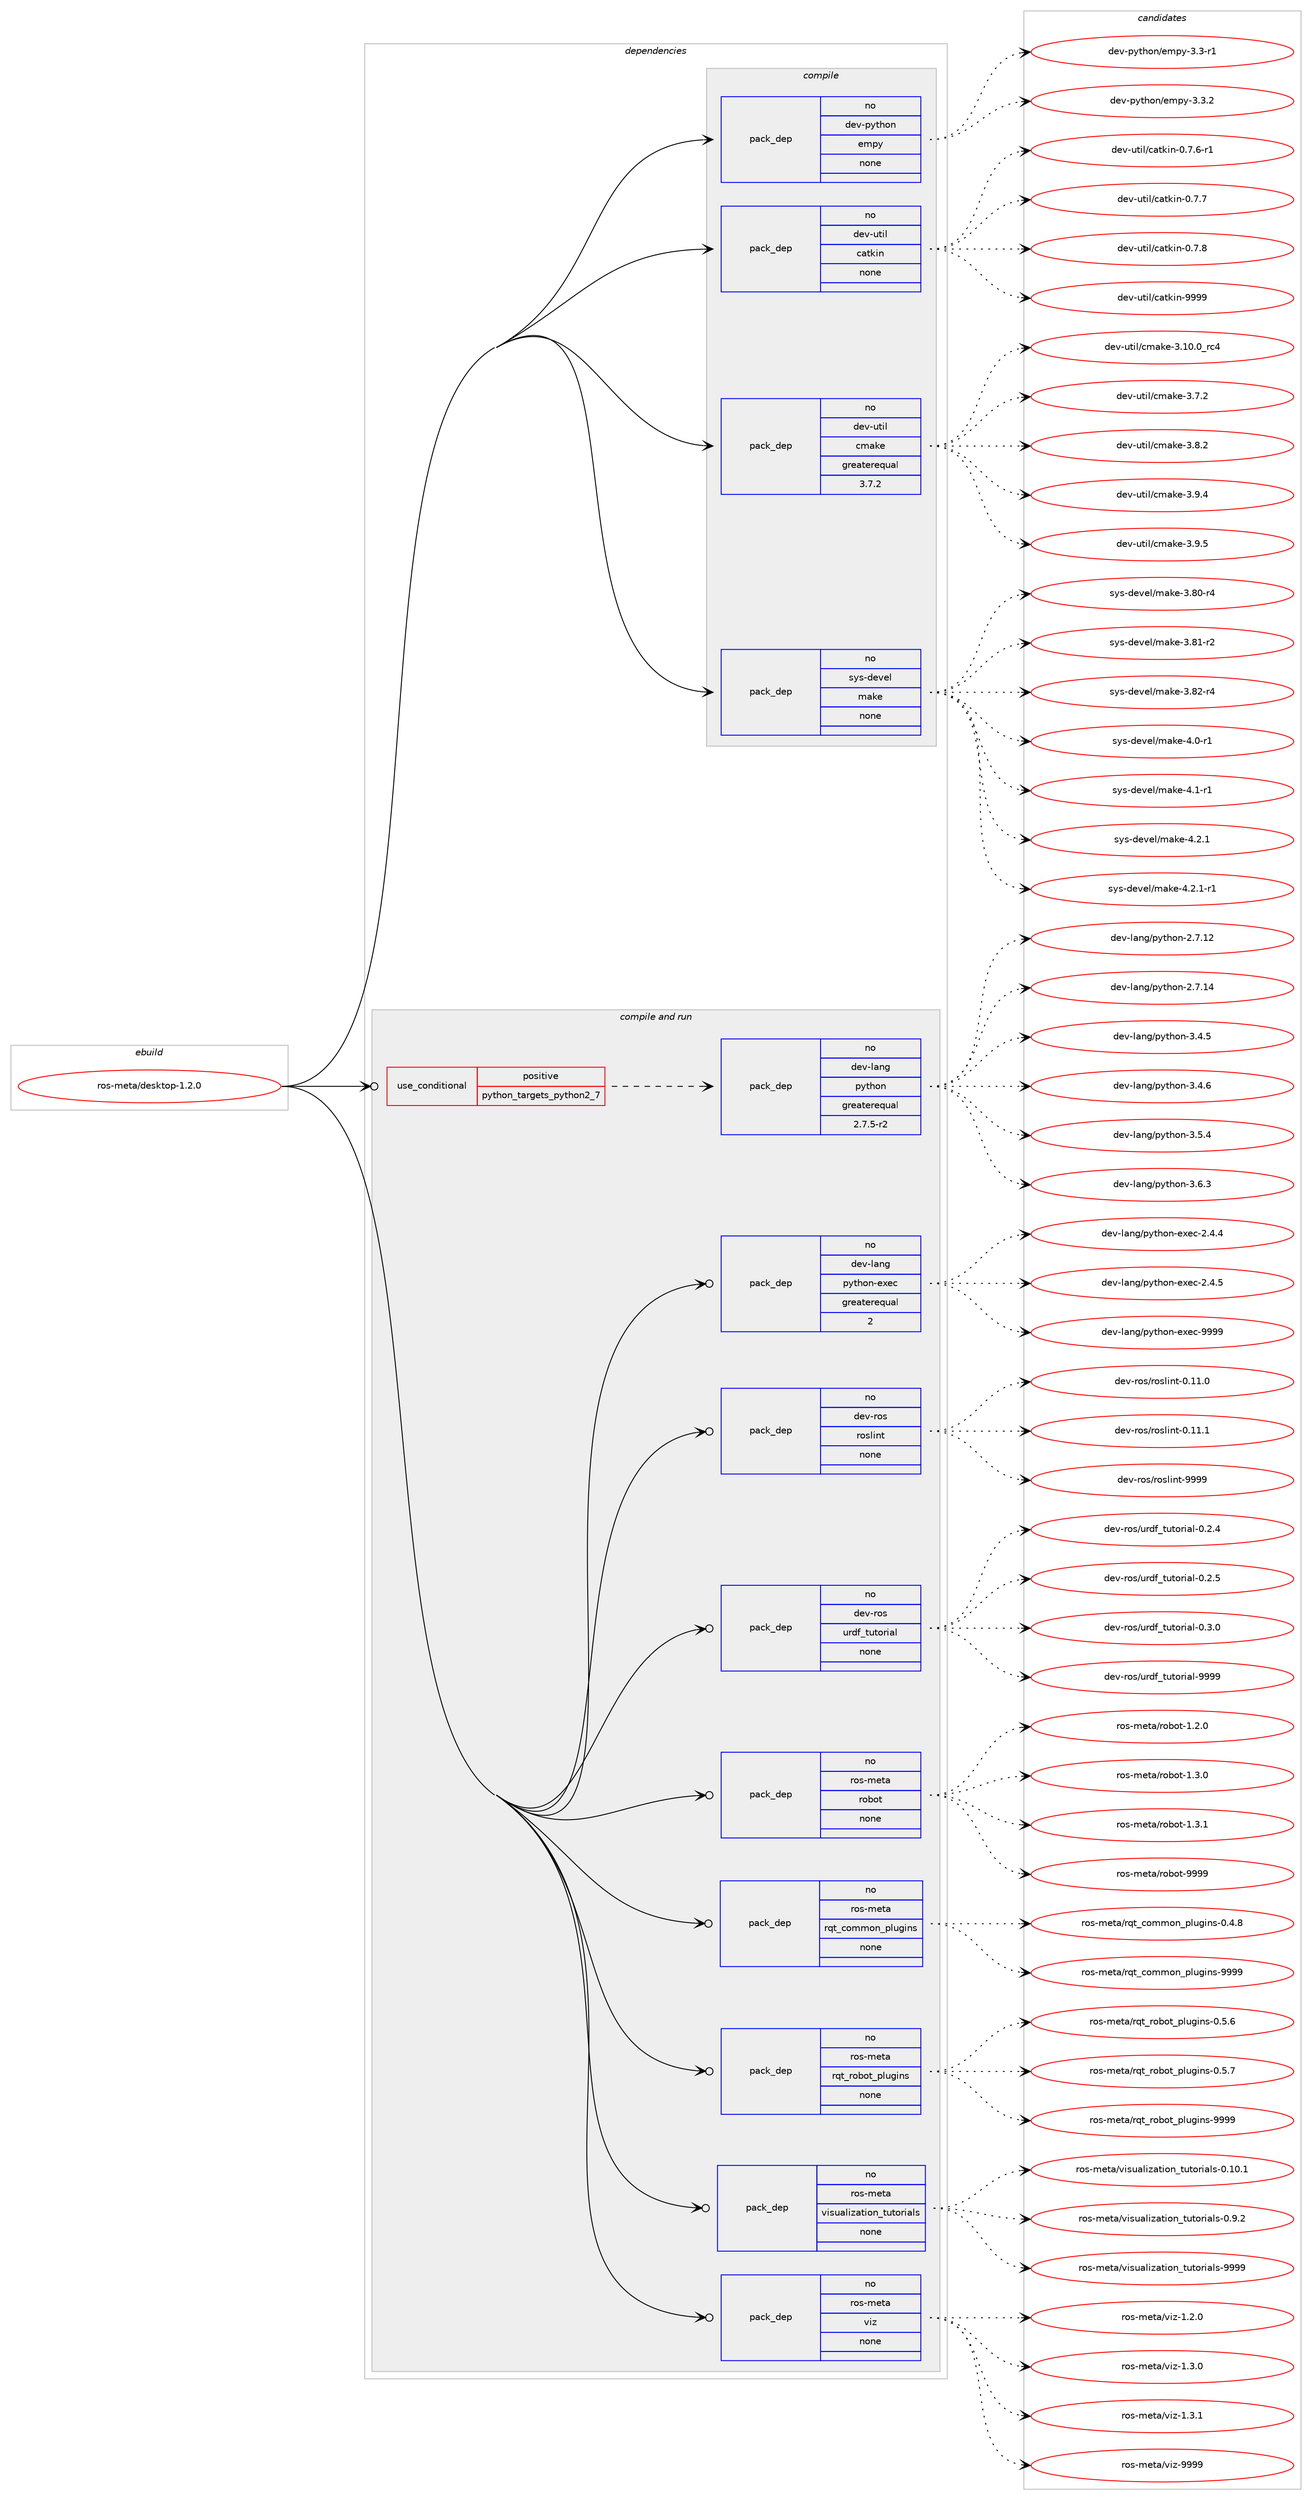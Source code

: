 digraph prolog {

# *************
# Graph options
# *************

newrank=true;
concentrate=true;
compound=true;
graph [rankdir=LR,fontname=Helvetica,fontsize=10,ranksep=1.5];#, ranksep=2.5, nodesep=0.2];
edge  [arrowhead=vee];
node  [fontname=Helvetica,fontsize=10];

# **********
# The ebuild
# **********

subgraph cluster_leftcol {
color=gray;
rank=same;
label=<<i>ebuild</i>>;
id [label="ros-meta/desktop-1.2.0", color=red, width=4, href="../ros-meta/desktop-1.2.0.svg"];
}

# ****************
# The dependencies
# ****************

subgraph cluster_midcol {
color=gray;
label=<<i>dependencies</i>>;
subgraph cluster_compile {
fillcolor="#eeeeee";
style=filled;
label=<<i>compile</i>>;
subgraph pack324448 {
dependency441027 [label=<<TABLE BORDER="0" CELLBORDER="1" CELLSPACING="0" CELLPADDING="4" WIDTH="220"><TR><TD ROWSPAN="6" CELLPADDING="30">pack_dep</TD></TR><TR><TD WIDTH="110">no</TD></TR><TR><TD>dev-python</TD></TR><TR><TD>empy</TD></TR><TR><TD>none</TD></TR><TR><TD></TD></TR></TABLE>>, shape=none, color=blue];
}
id:e -> dependency441027:w [weight=20,style="solid",arrowhead="vee"];
subgraph pack324449 {
dependency441028 [label=<<TABLE BORDER="0" CELLBORDER="1" CELLSPACING="0" CELLPADDING="4" WIDTH="220"><TR><TD ROWSPAN="6" CELLPADDING="30">pack_dep</TD></TR><TR><TD WIDTH="110">no</TD></TR><TR><TD>dev-util</TD></TR><TR><TD>catkin</TD></TR><TR><TD>none</TD></TR><TR><TD></TD></TR></TABLE>>, shape=none, color=blue];
}
id:e -> dependency441028:w [weight=20,style="solid",arrowhead="vee"];
subgraph pack324450 {
dependency441029 [label=<<TABLE BORDER="0" CELLBORDER="1" CELLSPACING="0" CELLPADDING="4" WIDTH="220"><TR><TD ROWSPAN="6" CELLPADDING="30">pack_dep</TD></TR><TR><TD WIDTH="110">no</TD></TR><TR><TD>dev-util</TD></TR><TR><TD>cmake</TD></TR><TR><TD>greaterequal</TD></TR><TR><TD>3.7.2</TD></TR></TABLE>>, shape=none, color=blue];
}
id:e -> dependency441029:w [weight=20,style="solid",arrowhead="vee"];
subgraph pack324451 {
dependency441030 [label=<<TABLE BORDER="0" CELLBORDER="1" CELLSPACING="0" CELLPADDING="4" WIDTH="220"><TR><TD ROWSPAN="6" CELLPADDING="30">pack_dep</TD></TR><TR><TD WIDTH="110">no</TD></TR><TR><TD>sys-devel</TD></TR><TR><TD>make</TD></TR><TR><TD>none</TD></TR><TR><TD></TD></TR></TABLE>>, shape=none, color=blue];
}
id:e -> dependency441030:w [weight=20,style="solid",arrowhead="vee"];
}
subgraph cluster_compileandrun {
fillcolor="#eeeeee";
style=filled;
label=<<i>compile and run</i>>;
subgraph cond108930 {
dependency441031 [label=<<TABLE BORDER="0" CELLBORDER="1" CELLSPACING="0" CELLPADDING="4"><TR><TD ROWSPAN="3" CELLPADDING="10">use_conditional</TD></TR><TR><TD>positive</TD></TR><TR><TD>python_targets_python2_7</TD></TR></TABLE>>, shape=none, color=red];
subgraph pack324452 {
dependency441032 [label=<<TABLE BORDER="0" CELLBORDER="1" CELLSPACING="0" CELLPADDING="4" WIDTH="220"><TR><TD ROWSPAN="6" CELLPADDING="30">pack_dep</TD></TR><TR><TD WIDTH="110">no</TD></TR><TR><TD>dev-lang</TD></TR><TR><TD>python</TD></TR><TR><TD>greaterequal</TD></TR><TR><TD>2.7.5-r2</TD></TR></TABLE>>, shape=none, color=blue];
}
dependency441031:e -> dependency441032:w [weight=20,style="dashed",arrowhead="vee"];
}
id:e -> dependency441031:w [weight=20,style="solid",arrowhead="odotvee"];
subgraph pack324453 {
dependency441033 [label=<<TABLE BORDER="0" CELLBORDER="1" CELLSPACING="0" CELLPADDING="4" WIDTH="220"><TR><TD ROWSPAN="6" CELLPADDING="30">pack_dep</TD></TR><TR><TD WIDTH="110">no</TD></TR><TR><TD>dev-lang</TD></TR><TR><TD>python-exec</TD></TR><TR><TD>greaterequal</TD></TR><TR><TD>2</TD></TR></TABLE>>, shape=none, color=blue];
}
id:e -> dependency441033:w [weight=20,style="solid",arrowhead="odotvee"];
subgraph pack324454 {
dependency441034 [label=<<TABLE BORDER="0" CELLBORDER="1" CELLSPACING="0" CELLPADDING="4" WIDTH="220"><TR><TD ROWSPAN="6" CELLPADDING="30">pack_dep</TD></TR><TR><TD WIDTH="110">no</TD></TR><TR><TD>dev-ros</TD></TR><TR><TD>roslint</TD></TR><TR><TD>none</TD></TR><TR><TD></TD></TR></TABLE>>, shape=none, color=blue];
}
id:e -> dependency441034:w [weight=20,style="solid",arrowhead="odotvee"];
subgraph pack324455 {
dependency441035 [label=<<TABLE BORDER="0" CELLBORDER="1" CELLSPACING="0" CELLPADDING="4" WIDTH="220"><TR><TD ROWSPAN="6" CELLPADDING="30">pack_dep</TD></TR><TR><TD WIDTH="110">no</TD></TR><TR><TD>dev-ros</TD></TR><TR><TD>urdf_tutorial</TD></TR><TR><TD>none</TD></TR><TR><TD></TD></TR></TABLE>>, shape=none, color=blue];
}
id:e -> dependency441035:w [weight=20,style="solid",arrowhead="odotvee"];
subgraph pack324456 {
dependency441036 [label=<<TABLE BORDER="0" CELLBORDER="1" CELLSPACING="0" CELLPADDING="4" WIDTH="220"><TR><TD ROWSPAN="6" CELLPADDING="30">pack_dep</TD></TR><TR><TD WIDTH="110">no</TD></TR><TR><TD>ros-meta</TD></TR><TR><TD>robot</TD></TR><TR><TD>none</TD></TR><TR><TD></TD></TR></TABLE>>, shape=none, color=blue];
}
id:e -> dependency441036:w [weight=20,style="solid",arrowhead="odotvee"];
subgraph pack324457 {
dependency441037 [label=<<TABLE BORDER="0" CELLBORDER="1" CELLSPACING="0" CELLPADDING="4" WIDTH="220"><TR><TD ROWSPAN="6" CELLPADDING="30">pack_dep</TD></TR><TR><TD WIDTH="110">no</TD></TR><TR><TD>ros-meta</TD></TR><TR><TD>rqt_common_plugins</TD></TR><TR><TD>none</TD></TR><TR><TD></TD></TR></TABLE>>, shape=none, color=blue];
}
id:e -> dependency441037:w [weight=20,style="solid",arrowhead="odotvee"];
subgraph pack324458 {
dependency441038 [label=<<TABLE BORDER="0" CELLBORDER="1" CELLSPACING="0" CELLPADDING="4" WIDTH="220"><TR><TD ROWSPAN="6" CELLPADDING="30">pack_dep</TD></TR><TR><TD WIDTH="110">no</TD></TR><TR><TD>ros-meta</TD></TR><TR><TD>rqt_robot_plugins</TD></TR><TR><TD>none</TD></TR><TR><TD></TD></TR></TABLE>>, shape=none, color=blue];
}
id:e -> dependency441038:w [weight=20,style="solid",arrowhead="odotvee"];
subgraph pack324459 {
dependency441039 [label=<<TABLE BORDER="0" CELLBORDER="1" CELLSPACING="0" CELLPADDING="4" WIDTH="220"><TR><TD ROWSPAN="6" CELLPADDING="30">pack_dep</TD></TR><TR><TD WIDTH="110">no</TD></TR><TR><TD>ros-meta</TD></TR><TR><TD>visualization_tutorials</TD></TR><TR><TD>none</TD></TR><TR><TD></TD></TR></TABLE>>, shape=none, color=blue];
}
id:e -> dependency441039:w [weight=20,style="solid",arrowhead="odotvee"];
subgraph pack324460 {
dependency441040 [label=<<TABLE BORDER="0" CELLBORDER="1" CELLSPACING="0" CELLPADDING="4" WIDTH="220"><TR><TD ROWSPAN="6" CELLPADDING="30">pack_dep</TD></TR><TR><TD WIDTH="110">no</TD></TR><TR><TD>ros-meta</TD></TR><TR><TD>viz</TD></TR><TR><TD>none</TD></TR><TR><TD></TD></TR></TABLE>>, shape=none, color=blue];
}
id:e -> dependency441040:w [weight=20,style="solid",arrowhead="odotvee"];
}
subgraph cluster_run {
fillcolor="#eeeeee";
style=filled;
label=<<i>run</i>>;
}
}

# **************
# The candidates
# **************

subgraph cluster_choices {
rank=same;
color=gray;
label=<<i>candidates</i>>;

subgraph choice324448 {
color=black;
nodesep=1;
choice1001011184511212111610411111047101109112121455146514511449 [label="dev-python/empy-3.3-r1", color=red, width=4,href="../dev-python/empy-3.3-r1.svg"];
choice1001011184511212111610411111047101109112121455146514650 [label="dev-python/empy-3.3.2", color=red, width=4,href="../dev-python/empy-3.3.2.svg"];
dependency441027:e -> choice1001011184511212111610411111047101109112121455146514511449:w [style=dotted,weight="100"];
dependency441027:e -> choice1001011184511212111610411111047101109112121455146514650:w [style=dotted,weight="100"];
}
subgraph choice324449 {
color=black;
nodesep=1;
choice100101118451171161051084799971161071051104548465546544511449 [label="dev-util/catkin-0.7.6-r1", color=red, width=4,href="../dev-util/catkin-0.7.6-r1.svg"];
choice10010111845117116105108479997116107105110454846554655 [label="dev-util/catkin-0.7.7", color=red, width=4,href="../dev-util/catkin-0.7.7.svg"];
choice10010111845117116105108479997116107105110454846554656 [label="dev-util/catkin-0.7.8", color=red, width=4,href="../dev-util/catkin-0.7.8.svg"];
choice100101118451171161051084799971161071051104557575757 [label="dev-util/catkin-9999", color=red, width=4,href="../dev-util/catkin-9999.svg"];
dependency441028:e -> choice100101118451171161051084799971161071051104548465546544511449:w [style=dotted,weight="100"];
dependency441028:e -> choice10010111845117116105108479997116107105110454846554655:w [style=dotted,weight="100"];
dependency441028:e -> choice10010111845117116105108479997116107105110454846554656:w [style=dotted,weight="100"];
dependency441028:e -> choice100101118451171161051084799971161071051104557575757:w [style=dotted,weight="100"];
}
subgraph choice324450 {
color=black;
nodesep=1;
choice1001011184511711610510847991099710710145514649484648951149952 [label="dev-util/cmake-3.10.0_rc4", color=red, width=4,href="../dev-util/cmake-3.10.0_rc4.svg"];
choice10010111845117116105108479910997107101455146554650 [label="dev-util/cmake-3.7.2", color=red, width=4,href="../dev-util/cmake-3.7.2.svg"];
choice10010111845117116105108479910997107101455146564650 [label="dev-util/cmake-3.8.2", color=red, width=4,href="../dev-util/cmake-3.8.2.svg"];
choice10010111845117116105108479910997107101455146574652 [label="dev-util/cmake-3.9.4", color=red, width=4,href="../dev-util/cmake-3.9.4.svg"];
choice10010111845117116105108479910997107101455146574653 [label="dev-util/cmake-3.9.5", color=red, width=4,href="../dev-util/cmake-3.9.5.svg"];
dependency441029:e -> choice1001011184511711610510847991099710710145514649484648951149952:w [style=dotted,weight="100"];
dependency441029:e -> choice10010111845117116105108479910997107101455146554650:w [style=dotted,weight="100"];
dependency441029:e -> choice10010111845117116105108479910997107101455146564650:w [style=dotted,weight="100"];
dependency441029:e -> choice10010111845117116105108479910997107101455146574652:w [style=dotted,weight="100"];
dependency441029:e -> choice10010111845117116105108479910997107101455146574653:w [style=dotted,weight="100"];
}
subgraph choice324451 {
color=black;
nodesep=1;
choice11512111545100101118101108471099710710145514656484511452 [label="sys-devel/make-3.80-r4", color=red, width=4,href="../sys-devel/make-3.80-r4.svg"];
choice11512111545100101118101108471099710710145514656494511450 [label="sys-devel/make-3.81-r2", color=red, width=4,href="../sys-devel/make-3.81-r2.svg"];
choice11512111545100101118101108471099710710145514656504511452 [label="sys-devel/make-3.82-r4", color=red, width=4,href="../sys-devel/make-3.82-r4.svg"];
choice115121115451001011181011084710997107101455246484511449 [label="sys-devel/make-4.0-r1", color=red, width=4,href="../sys-devel/make-4.0-r1.svg"];
choice115121115451001011181011084710997107101455246494511449 [label="sys-devel/make-4.1-r1", color=red, width=4,href="../sys-devel/make-4.1-r1.svg"];
choice115121115451001011181011084710997107101455246504649 [label="sys-devel/make-4.2.1", color=red, width=4,href="../sys-devel/make-4.2.1.svg"];
choice1151211154510010111810110847109971071014552465046494511449 [label="sys-devel/make-4.2.1-r1", color=red, width=4,href="../sys-devel/make-4.2.1-r1.svg"];
dependency441030:e -> choice11512111545100101118101108471099710710145514656484511452:w [style=dotted,weight="100"];
dependency441030:e -> choice11512111545100101118101108471099710710145514656494511450:w [style=dotted,weight="100"];
dependency441030:e -> choice11512111545100101118101108471099710710145514656504511452:w [style=dotted,weight="100"];
dependency441030:e -> choice115121115451001011181011084710997107101455246484511449:w [style=dotted,weight="100"];
dependency441030:e -> choice115121115451001011181011084710997107101455246494511449:w [style=dotted,weight="100"];
dependency441030:e -> choice115121115451001011181011084710997107101455246504649:w [style=dotted,weight="100"];
dependency441030:e -> choice1151211154510010111810110847109971071014552465046494511449:w [style=dotted,weight="100"];
}
subgraph choice324452 {
color=black;
nodesep=1;
choice10010111845108971101034711212111610411111045504655464950 [label="dev-lang/python-2.7.12", color=red, width=4,href="../dev-lang/python-2.7.12.svg"];
choice10010111845108971101034711212111610411111045504655464952 [label="dev-lang/python-2.7.14", color=red, width=4,href="../dev-lang/python-2.7.14.svg"];
choice100101118451089711010347112121116104111110455146524653 [label="dev-lang/python-3.4.5", color=red, width=4,href="../dev-lang/python-3.4.5.svg"];
choice100101118451089711010347112121116104111110455146524654 [label="dev-lang/python-3.4.6", color=red, width=4,href="../dev-lang/python-3.4.6.svg"];
choice100101118451089711010347112121116104111110455146534652 [label="dev-lang/python-3.5.4", color=red, width=4,href="../dev-lang/python-3.5.4.svg"];
choice100101118451089711010347112121116104111110455146544651 [label="dev-lang/python-3.6.3", color=red, width=4,href="../dev-lang/python-3.6.3.svg"];
dependency441032:e -> choice10010111845108971101034711212111610411111045504655464950:w [style=dotted,weight="100"];
dependency441032:e -> choice10010111845108971101034711212111610411111045504655464952:w [style=dotted,weight="100"];
dependency441032:e -> choice100101118451089711010347112121116104111110455146524653:w [style=dotted,weight="100"];
dependency441032:e -> choice100101118451089711010347112121116104111110455146524654:w [style=dotted,weight="100"];
dependency441032:e -> choice100101118451089711010347112121116104111110455146534652:w [style=dotted,weight="100"];
dependency441032:e -> choice100101118451089711010347112121116104111110455146544651:w [style=dotted,weight="100"];
}
subgraph choice324453 {
color=black;
nodesep=1;
choice1001011184510897110103471121211161041111104510112010199455046524652 [label="dev-lang/python-exec-2.4.4", color=red, width=4,href="../dev-lang/python-exec-2.4.4.svg"];
choice1001011184510897110103471121211161041111104510112010199455046524653 [label="dev-lang/python-exec-2.4.5", color=red, width=4,href="../dev-lang/python-exec-2.4.5.svg"];
choice10010111845108971101034711212111610411111045101120101994557575757 [label="dev-lang/python-exec-9999", color=red, width=4,href="../dev-lang/python-exec-9999.svg"];
dependency441033:e -> choice1001011184510897110103471121211161041111104510112010199455046524652:w [style=dotted,weight="100"];
dependency441033:e -> choice1001011184510897110103471121211161041111104510112010199455046524653:w [style=dotted,weight="100"];
dependency441033:e -> choice10010111845108971101034711212111610411111045101120101994557575757:w [style=dotted,weight="100"];
}
subgraph choice324454 {
color=black;
nodesep=1;
choice100101118451141111154711411111510810511011645484649494648 [label="dev-ros/roslint-0.11.0", color=red, width=4,href="../dev-ros/roslint-0.11.0.svg"];
choice100101118451141111154711411111510810511011645484649494649 [label="dev-ros/roslint-0.11.1", color=red, width=4,href="../dev-ros/roslint-0.11.1.svg"];
choice10010111845114111115471141111151081051101164557575757 [label="dev-ros/roslint-9999", color=red, width=4,href="../dev-ros/roslint-9999.svg"];
dependency441034:e -> choice100101118451141111154711411111510810511011645484649494648:w [style=dotted,weight="100"];
dependency441034:e -> choice100101118451141111154711411111510810511011645484649494649:w [style=dotted,weight="100"];
dependency441034:e -> choice10010111845114111115471141111151081051101164557575757:w [style=dotted,weight="100"];
}
subgraph choice324455 {
color=black;
nodesep=1;
choice10010111845114111115471171141001029511611711611111410597108454846504652 [label="dev-ros/urdf_tutorial-0.2.4", color=red, width=4,href="../dev-ros/urdf_tutorial-0.2.4.svg"];
choice10010111845114111115471171141001029511611711611111410597108454846504653 [label="dev-ros/urdf_tutorial-0.2.5", color=red, width=4,href="../dev-ros/urdf_tutorial-0.2.5.svg"];
choice10010111845114111115471171141001029511611711611111410597108454846514648 [label="dev-ros/urdf_tutorial-0.3.0", color=red, width=4,href="../dev-ros/urdf_tutorial-0.3.0.svg"];
choice100101118451141111154711711410010295116117116111114105971084557575757 [label="dev-ros/urdf_tutorial-9999", color=red, width=4,href="../dev-ros/urdf_tutorial-9999.svg"];
dependency441035:e -> choice10010111845114111115471171141001029511611711611111410597108454846504652:w [style=dotted,weight="100"];
dependency441035:e -> choice10010111845114111115471171141001029511611711611111410597108454846504653:w [style=dotted,weight="100"];
dependency441035:e -> choice10010111845114111115471171141001029511611711611111410597108454846514648:w [style=dotted,weight="100"];
dependency441035:e -> choice100101118451141111154711711410010295116117116111114105971084557575757:w [style=dotted,weight="100"];
}
subgraph choice324456 {
color=black;
nodesep=1;
choice11411111545109101116974711411198111116454946504648 [label="ros-meta/robot-1.2.0", color=red, width=4,href="../ros-meta/robot-1.2.0.svg"];
choice11411111545109101116974711411198111116454946514648 [label="ros-meta/robot-1.3.0", color=red, width=4,href="../ros-meta/robot-1.3.0.svg"];
choice11411111545109101116974711411198111116454946514649 [label="ros-meta/robot-1.3.1", color=red, width=4,href="../ros-meta/robot-1.3.1.svg"];
choice114111115451091011169747114111981111164557575757 [label="ros-meta/robot-9999", color=red, width=4,href="../ros-meta/robot-9999.svg"];
dependency441036:e -> choice11411111545109101116974711411198111116454946504648:w [style=dotted,weight="100"];
dependency441036:e -> choice11411111545109101116974711411198111116454946514648:w [style=dotted,weight="100"];
dependency441036:e -> choice11411111545109101116974711411198111116454946514649:w [style=dotted,weight="100"];
dependency441036:e -> choice114111115451091011169747114111981111164557575757:w [style=dotted,weight="100"];
}
subgraph choice324457 {
color=black;
nodesep=1;
choice114111115451091011169747114113116959911110910911111095112108117103105110115454846524656 [label="ros-meta/rqt_common_plugins-0.4.8", color=red, width=4,href="../ros-meta/rqt_common_plugins-0.4.8.svg"];
choice1141111154510910111697471141131169599111109109111110951121081171031051101154557575757 [label="ros-meta/rqt_common_plugins-9999", color=red, width=4,href="../ros-meta/rqt_common_plugins-9999.svg"];
dependency441037:e -> choice114111115451091011169747114113116959911110910911111095112108117103105110115454846524656:w [style=dotted,weight="100"];
dependency441037:e -> choice1141111154510910111697471141131169599111109109111110951121081171031051101154557575757:w [style=dotted,weight="100"];
}
subgraph choice324458 {
color=black;
nodesep=1;
choice114111115451091011169747114113116951141119811111695112108117103105110115454846534654 [label="ros-meta/rqt_robot_plugins-0.5.6", color=red, width=4,href="../ros-meta/rqt_robot_plugins-0.5.6.svg"];
choice114111115451091011169747114113116951141119811111695112108117103105110115454846534655 [label="ros-meta/rqt_robot_plugins-0.5.7", color=red, width=4,href="../ros-meta/rqt_robot_plugins-0.5.7.svg"];
choice1141111154510910111697471141131169511411198111116951121081171031051101154557575757 [label="ros-meta/rqt_robot_plugins-9999", color=red, width=4,href="../ros-meta/rqt_robot_plugins-9999.svg"];
dependency441038:e -> choice114111115451091011169747114113116951141119811111695112108117103105110115454846534654:w [style=dotted,weight="100"];
dependency441038:e -> choice114111115451091011169747114113116951141119811111695112108117103105110115454846534655:w [style=dotted,weight="100"];
dependency441038:e -> choice1141111154510910111697471141131169511411198111116951121081171031051101154557575757:w [style=dotted,weight="100"];
}
subgraph choice324459 {
color=black;
nodesep=1;
choice1141111154510910111697471181051151179710810512297116105111110951161171161111141059710811545484649484649 [label="ros-meta/visualization_tutorials-0.10.1", color=red, width=4,href="../ros-meta/visualization_tutorials-0.10.1.svg"];
choice11411111545109101116974711810511511797108105122971161051111109511611711611111410597108115454846574650 [label="ros-meta/visualization_tutorials-0.9.2", color=red, width=4,href="../ros-meta/visualization_tutorials-0.9.2.svg"];
choice114111115451091011169747118105115117971081051229711610511111095116117116111114105971081154557575757 [label="ros-meta/visualization_tutorials-9999", color=red, width=4,href="../ros-meta/visualization_tutorials-9999.svg"];
dependency441039:e -> choice1141111154510910111697471181051151179710810512297116105111110951161171161111141059710811545484649484649:w [style=dotted,weight="100"];
dependency441039:e -> choice11411111545109101116974711810511511797108105122971161051111109511611711611111410597108115454846574650:w [style=dotted,weight="100"];
dependency441039:e -> choice114111115451091011169747118105115117971081051229711610511111095116117116111114105971081154557575757:w [style=dotted,weight="100"];
}
subgraph choice324460 {
color=black;
nodesep=1;
choice114111115451091011169747118105122454946504648 [label="ros-meta/viz-1.2.0", color=red, width=4,href="../ros-meta/viz-1.2.0.svg"];
choice114111115451091011169747118105122454946514648 [label="ros-meta/viz-1.3.0", color=red, width=4,href="../ros-meta/viz-1.3.0.svg"];
choice114111115451091011169747118105122454946514649 [label="ros-meta/viz-1.3.1", color=red, width=4,href="../ros-meta/viz-1.3.1.svg"];
choice1141111154510910111697471181051224557575757 [label="ros-meta/viz-9999", color=red, width=4,href="../ros-meta/viz-9999.svg"];
dependency441040:e -> choice114111115451091011169747118105122454946504648:w [style=dotted,weight="100"];
dependency441040:e -> choice114111115451091011169747118105122454946514648:w [style=dotted,weight="100"];
dependency441040:e -> choice114111115451091011169747118105122454946514649:w [style=dotted,weight="100"];
dependency441040:e -> choice1141111154510910111697471181051224557575757:w [style=dotted,weight="100"];
}
}

}
